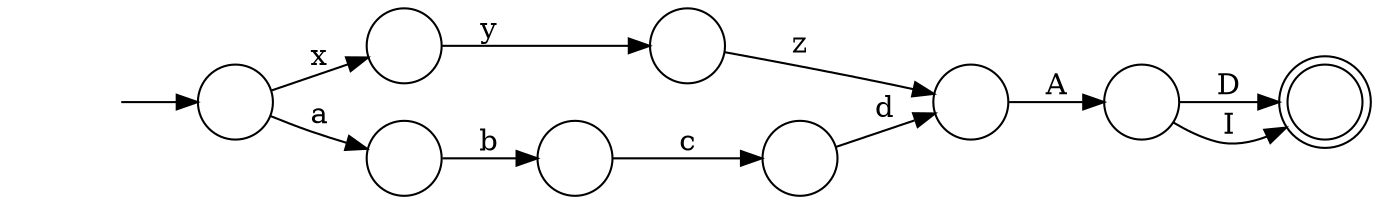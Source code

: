 digraph Automaton {
  rankdir = LR;
  0 [shape=circle,label=""];
  0 -> 4 [label="y"]
  1 [shape=circle,label=""];
  1 -> 2 [label="A"]
  2 [shape=circle,label=""];
  2 -> 3 [label="D"]
  2 -> 3 [label="I"]
  3 [shape=doublecircle,label=""];
  4 [shape=circle,label=""];
  4 -> 1 [label="z"]
  5 [shape=circle,label=""];
  5 -> 1 [label="d"]
  6 [shape=circle,label=""];
  6 -> 8 [label="b"]
  7 [shape=circle,label=""];
  initial [shape=plaintext,label=""];
  initial -> 7
  7 -> 6 [label="a"]
  7 -> 0 [label="x"]
  8 [shape=circle,label=""];
  8 -> 5 [label="c"]
}

